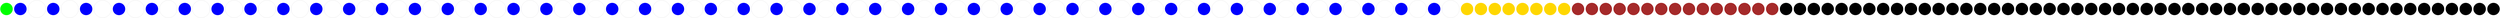 graph G{
S1 [shape="point" color="green" pos="54,46!" width=2, height=2]
S2 [shape="point" color="blue" pos="23,45!" width=2, height=2]
S2_rad [shape="circle" color="black" style="dotted" label="" pos="23,45!" width=2.82843, height=2.82843]
S3 [shape="point" color="blue" pos="70,96!" width=2, height=2]
S3_rad [shape="circle" color="black" style="dotted" label="" pos="70,96!" width=2.82843, height=2.82843]
S4 [shape="point" color="blue" pos="19,47!" width=2, height=2]
S4_rad [shape="circle" color="black" style="dotted" label="" pos="19,47!" width=2.82843, height=2.82843]
S5 [shape="point" color="blue" pos="36,54!" width=2, height=2]
S5_rad [shape="circle" color="black" style="dotted" label="" pos="36,54!" width=2.82843, height=2.82843]
S6 [shape="point" color="blue" pos="37,64!" width=2, height=2]
S6_rad [shape="circle" color="black" style="dotted" label="" pos="37,64!" width=2.82843, height=2.82843]
S7 [shape="point" color="blue" pos="51,96!" width=2, height=2]
S7_rad [shape="circle" color="black" style="dotted" label="" pos="51,96!" width=2.82843, height=2.82843]
S8 [shape="point" color="blue" pos="15,45!" width=2, height=2]
S8_rad [shape="circle" color="black" style="dotted" label="" pos="15,45!" width=2.82843, height=2.82843]
S9 [shape="point" color="blue" pos="24,55!" width=2, height=2]
S9_rad [shape="circle" color="black" style="dotted" label="" pos="24,55!" width=2.82843, height=2.82843]
S10 [shape="point" color="blue" pos="31,56!" width=2, height=2]
S10_rad [shape="circle" color="black" style="dotted" label="" pos="31,56!" width=2.82843, height=2.82843]
S11 [shape="point" color="blue" pos="52,57!" width=2, height=2]
S11_rad [shape="circle" color="black" style="dotted" label="" pos="52,57!" width=2.82843, height=2.82843]
S12 [shape="point" color="blue" pos="66,76!" width=2, height=2]
S12_rad [shape="circle" color="black" style="dotted" label="" pos="66,76!" width=2.82843, height=2.82843]
S13 [shape="point" color="blue" pos="58,69!" width=2, height=2]
S13_rad [shape="circle" color="black" style="dotted" label="" pos="58,69!" width=2.82843, height=2.82843]
S14 [shape="point" color="blue" pos="65,73!" width=2, height=2]
S14_rad [shape="circle" color="black" style="dotted" label="" pos="65,73!" width=2.82843, height=2.82843]
S15 [shape="point" color="blue" pos="28,92!" width=2, height=2]
S15_rad [shape="circle" color="black" style="dotted" label="" pos="28,92!" width=2.82843, height=2.82843]
S16 [shape="point" color="blue" pos="63,69!" width=2, height=2]
S16_rad [shape="circle" color="black" style="dotted" label="" pos="63,69!" width=2.82843, height=2.82843]
S17 [shape="point" color="blue" pos="51,60!" width=2, height=2]
S17_rad [shape="circle" color="black" style="dotted" label="" pos="51,60!" width=2.82843, height=2.82843]
S18 [shape="point" color="blue" pos="51,53!" width=2, height=2]
S18_rad [shape="circle" color="black" style="dotted" label="" pos="51,53!" width=2.82843, height=2.82843]
S19 [shape="point" color="blue" pos="56,66!" width=2, height=2]
S19_rad [shape="circle" color="black" style="dotted" label="" pos="56,66!" width=2.82843, height=2.82843]
S20 [shape="point" color="blue" pos="45,85!" width=2, height=2]
S20_rad [shape="circle" color="black" style="dotted" label="" pos="45,85!" width=2.82843, height=2.82843]
S21 [shape="point" color="blue" pos="46,73!" width=2, height=2]
S21_rad [shape="circle" color="black" style="dotted" label="" pos="46,73!" width=2.82843, height=2.82843]
S22 [shape="point" color="blue" pos="21,44!" width=2, height=2]
S22_rad [shape="circle" color="black" style="dotted" label="" pos="21,44!" width=2.82843, height=2.82843]
S23 [shape="point" color="blue" pos="43,68!" width=2, height=2]
S23_rad [shape="circle" color="black" style="dotted" label="" pos="43,68!" width=2.82843, height=2.82843]
S24 [shape="point" color="blue" pos="50,91!" width=2, height=2]
S24_rad [shape="circle" color="black" style="dotted" label="" pos="50,91!" width=2.82843, height=2.82843]
S25 [shape="point" color="blue" pos="44,67!" width=2, height=2]
S25_rad [shape="circle" color="black" style="dotted" label="" pos="44,67!" width=2.82843, height=2.82843]
S26 [shape="point" color="blue" pos="56,92!" width=2, height=2]
S26_rad [shape="circle" color="black" style="dotted" label="" pos="56,92!" width=2.82843, height=2.82843]
S27 [shape="point" color="blue" pos="8,98!" width=2, height=2]
S27_rad [shape="circle" color="black" style="dotted" label="" pos="8,98!" width=2.82843, height=2.82843]
S28 [shape="point" color="blue" pos="12,65!" width=2, height=2]
S28_rad [shape="circle" color="black" style="dotted" label="" pos="12,65!" width=2.82843, height=2.82843]
S29 [shape="point" color="blue" pos="15,86!" width=2, height=2]
S29_rad [shape="circle" color="black" style="dotted" label="" pos="15,86!" width=2.82843, height=2.82843]
S30 [shape="point" color="blue" pos="4,92!" width=2, height=2]
S30_rad [shape="circle" color="black" style="dotted" label="" pos="4,92!" width=2.82843, height=2.82843]
S31 [shape="point" color="blue" pos="16,88!" width=2, height=2]
S31_rad [shape="circle" color="black" style="dotted" label="" pos="16,88!" width=2.82843, height=2.82843]
S32 [shape="point" color="blue" pos="13,78!" width=2, height=2]
S32_rad [shape="circle" color="black" style="dotted" label="" pos="13,78!" width=2.82843, height=2.82843]
S33 [shape="point" color="blue" pos="4,92!" width=2, height=2]
S33_rad [shape="circle" color="black" style="dotted" label="" pos="4,92!" width=2.82843, height=2.82843]
S34 [shape="point" color="blue" pos="4,83!" width=2, height=2]
S34_rad [shape="circle" color="black" style="dotted" label="" pos="4,83!" width=2.82843, height=2.82843]
S35 [shape="point" color="blue" pos="14,70!" width=2, height=2]
S35_rad [shape="circle" color="black" style="dotted" label="" pos="14,70!" width=2.82843, height=2.82843]
S36 [shape="point" color="blue" pos="22,87!" width=2, height=2]
S36_rad [shape="circle" color="black" style="dotted" label="" pos="22,87!" width=2.82843, height=2.82843]
S37 [shape="point" color="blue" pos="3,96!" width=2, height=2]
S37_rad [shape="circle" color="black" style="dotted" label="" pos="3,96!" width=2.82843, height=2.82843]
S38 [shape="point" color="blue" pos="18,88!" width=2, height=2]
S38_rad [shape="circle" color="black" style="dotted" label="" pos="18,88!" width=2.82843, height=2.82843]
S39 [shape="point" color="blue" pos="0,96!" width=2, height=2]
S39_rad [shape="circle" color="black" style="dotted" label="" pos="0,96!" width=2.82843, height=2.82843]
S40 [shape="point" color="blue" pos="7,84!" width=2, height=2]
S40_rad [shape="circle" color="black" style="dotted" label="" pos="7,84!" width=2.82843, height=2.82843]
S41 [shape="point" color="blue" pos="11,98!" width=2, height=2]
S41_rad [shape="circle" color="black" style="dotted" label="" pos="11,98!" width=2.82843, height=2.82843]
S42 [shape="point" color="blue" pos="12,56!" width=2, height=2]
S42_rad [shape="circle" color="black" style="dotted" label="" pos="12,56!" width=2.82843, height=2.82843]
S43 [shape="point" color="blue" pos="27,78!" width=2, height=2]
S43_rad [shape="circle" color="black" style="dotted" label="" pos="27,78!" width=2.82843, height=2.82843]
S44 [shape="point" color="blue" pos="12,63!" width=2, height=2]
S44_rad [shape="circle" color="black" style="dotted" label="" pos="12,63!" width=2.82843, height=2.82843]
S45 [shape="point" color="blue" pos="41,87!" width=2, height=2]
S45_rad [shape="circle" color="black" style="dotted" label="" pos="41,87!" width=2.82843, height=2.82843]
S46 [shape="point" color="gold" pos="10,30!" width=2, height=2]
S47 [shape="point" color="gold" pos="13,43!" width=2, height=2]
S48 [shape="point" color="gold" pos="0,28!" width=2, height=2]
S49 [shape="point" color="gold" pos="1,61!" width=2, height=2]
S50 [shape="point" color="gold" pos="2,65!" width=2, height=2]
S51 [shape="point" color="gold" pos="5,61!" width=2, height=2]
S52 [shape="point" color="gold" pos="1,47!" width=2, height=2]
S53 [shape="point" color="gold" pos="12,49!" width=2, height=2]
S54 [shape="point" color="brown" pos="31,27!" width=2, height=2]
S55 [shape="point" color="brown" pos="12,23!" width=2, height=2]
S56 [shape="point" color="brown" pos="72,86!" width=2, height=2]
S57 [shape="point" color="brown" pos="9,25!" width=2, height=2]
S58 [shape="point" color="brown" pos="17,35!" width=2, height=2]
S59 [shape="point" color="brown" pos="4,8!" width=2, height=2]
S60 [shape="point" color="brown" pos="8,16!" width=2, height=2]
S61 [shape="point" color="brown" pos="2,18!" width=2, height=2]
S62 [shape="point" color="brown" pos="30,15!" width=2, height=2]
S63 [shape="point" color="brown" pos="27,23!" width=2, height=2]
S64 [shape="point" color="brown" pos="96,85!" width=2, height=2]
S65 [shape="point" color="brown" pos="81,90!" width=2, height=2]
S66 [shape="point" color="brown" pos="76,92!" width=2, height=2]
S67 [shape="point" color="brown" pos="87,98!" width=2, height=2]
S68 [shape="point" color="brown" pos="98,87!" width=2, height=2]
S69 [shape="point" color="black" pos="96,63!" width=2, height=2]
S70 [shape="point" color="black" pos="59,22!" width=2, height=2]
S71 [shape="point" color="black" pos="88,26!" width=2, height=2]
S72 [shape="point" color="black" pos="78,40!" width=2, height=2]
S73 [shape="point" color="black" pos="35,25!" width=2, height=2]
S74 [shape="point" color="black" pos="85,31!" width=2, height=2]
S75 [shape="point" color="black" pos="52,20!" width=2, height=2]
S76 [shape="point" color="black" pos="86,53!" width=2, height=2]
S77 [shape="point" color="black" pos="46,29!" width=2, height=2]
S78 [shape="point" color="black" pos="77,66!" width=2, height=2]
S79 [shape="point" color="black" pos="87,57!" width=2, height=2]
S80 [shape="point" color="black" pos="40,30!" width=2, height=2]
S81 [shape="point" color="black" pos="96,21!" width=2, height=2]
S82 [shape="point" color="black" pos="77,13!" width=2, height=2]
S83 [shape="point" color="black" pos="87,35!" width=2, height=2]
S84 [shape="point" color="black" pos="98,14!" width=2, height=2]
S85 [shape="point" color="black" pos="41,14!" width=2, height=2]
S86 [shape="point" color="black" pos="95,27!" width=2, height=2]
S87 [shape="point" color="black" pos="87,49!" width=2, height=2]
S88 [shape="point" color="black" pos="99,25!" width=2, height=2]
S89 [shape="point" color="black" pos="98,2!" width=2, height=2]
S90 [shape="point" color="black" pos="83,8!" width=2, height=2]
S91 [shape="point" color="black" pos="32,25!" width=2, height=2]
S92 [shape="point" color="black" pos="76,34!" width=2, height=2]
S93 [shape="point" color="black" pos="69,1!" width=2, height=2]
S94 [shape="point" color="black" pos="58,4!" width=2, height=2]
S95 [shape="point" color="black" pos="67,13!" width=2, height=2]
S96 [shape="point" color="black" pos="53,53!" width=2, height=2]
S97 [shape="point" color="black" pos="33,11!" width=2, height=2]
S98 [shape="point" color="black" pos="64,57!" width=2, height=2]
S99 [shape="point" color="black" pos="36,31!" width=2, height=2]
S100 [shape="point" color="black" pos="71,16!" width=2, height=2]
S101 [shape="point" color="black" pos="77,19!" width=2, height=2]
S102 [shape="point" color="black" pos="36,13!" width=2, height=2]
S103 [shape="point" color="black" pos="72,4!" width=2, height=2]
S104 [shape="point" color="black" pos="44,3!" width=2, height=2]
S105 [shape="point" color="black" pos="73,25!" width=2, height=2]
S106 [shape="point" color="black" pos="75,37!" width=2, height=2]
S107 [shape="point" color="black" pos="48,10!" width=2, height=2]
S108 [shape="point" color="black" pos="87,70!" width=2, height=2]
S109 [shape="point" color="black" pos="79,23!" width=2, height=2]
S110 [shape="point" color="black" pos="44,39!" width=2, height=2]
S111 [shape="point" color="black" pos="51,32!" width=2, height=2]
S112 [shape="point" color="black" pos="58,35!" width=2, height=2]
S113 [shape="point" color="black" pos="55,33!" width=2, height=2]
S114 [shape="point" color="black" pos="85,63!" width=2, height=2]
S115 [shape="point" color="black" pos="49,27!" width=2, height=2]
S116 [shape="point" color="black" pos="89,79!" width=2, height=2]
S117 [shape="point" color="black" pos="93,76!" width=2, height=2]
S118 [shape="point" color="black" pos="79,63!" width=2, height=2]
S119 [shape="point" color="black" pos="77,24!" width=2, height=2]
S120 [shape="point" color="black" pos="68,28!" width=2, height=2]
}

